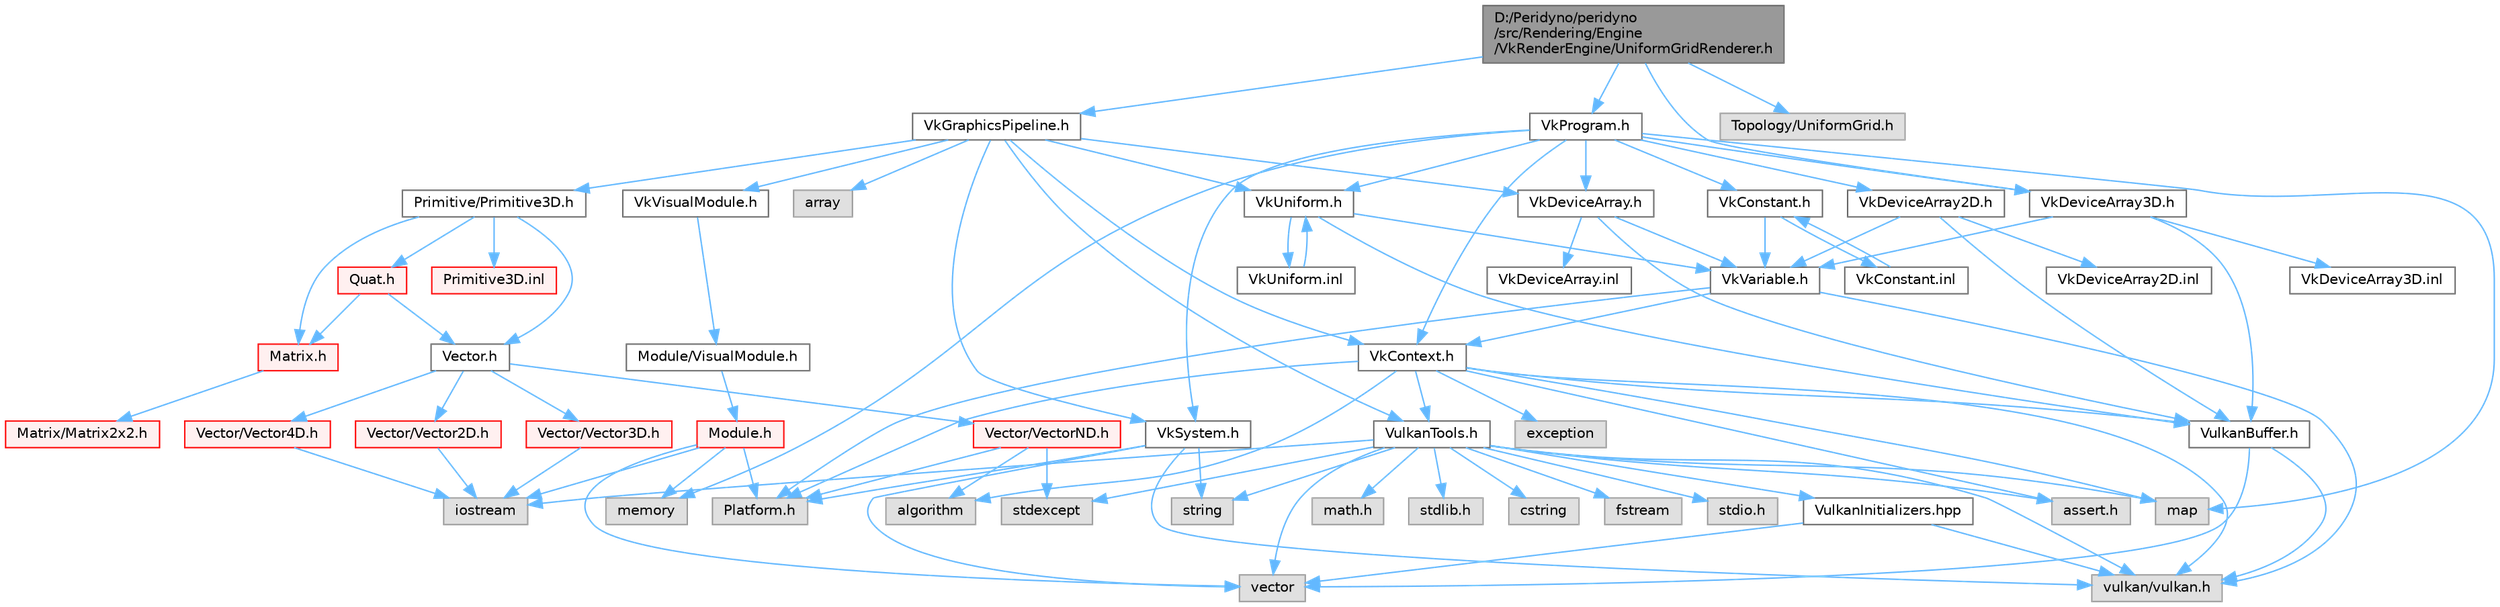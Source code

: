 digraph "D:/Peridyno/peridyno/src/Rendering/Engine/VkRenderEngine/UniformGridRenderer.h"
{
 // LATEX_PDF_SIZE
  bgcolor="transparent";
  edge [fontname=Helvetica,fontsize=10,labelfontname=Helvetica,labelfontsize=10];
  node [fontname=Helvetica,fontsize=10,shape=box,height=0.2,width=0.4];
  Node1 [id="Node000001",label="D:/Peridyno/peridyno\l/src/Rendering/Engine\l/VkRenderEngine/UniformGridRenderer.h",height=0.2,width=0.4,color="gray40", fillcolor="grey60", style="filled", fontcolor="black",tooltip=" "];
  Node1 -> Node2 [id="edge1_Node000001_Node000002",color="steelblue1",style="solid",tooltip=" "];
  Node2 [id="Node000002",label="VkGraphicsPipeline.h",height=0.2,width=0.4,color="grey40", fillcolor="white", style="filled",URL="$_vk_graphics_pipeline_8h.html",tooltip=" "];
  Node2 -> Node3 [id="edge2_Node000002_Node000003",color="steelblue1",style="solid",tooltip=" "];
  Node3 [id="Node000003",label="array",height=0.2,width=0.4,color="grey60", fillcolor="#E0E0E0", style="filled",tooltip=" "];
  Node2 -> Node4 [id="edge3_Node000002_Node000004",color="steelblue1",style="solid",tooltip=" "];
  Node4 [id="Node000004",label="VkSystem.h",height=0.2,width=0.4,color="grey40", fillcolor="white", style="filled",URL="$_vk_system_8h.html",tooltip=" "];
  Node4 -> Node5 [id="edge4_Node000004_Node000005",color="steelblue1",style="solid",tooltip=" "];
  Node5 [id="Node000005",label="Platform.h",height=0.2,width=0.4,color="grey60", fillcolor="#E0E0E0", style="filled",tooltip=" "];
  Node4 -> Node6 [id="edge5_Node000004_Node000006",color="steelblue1",style="solid",tooltip=" "];
  Node6 [id="Node000006",label="vulkan/vulkan.h",height=0.2,width=0.4,color="grey60", fillcolor="#E0E0E0", style="filled",tooltip=" "];
  Node4 -> Node7 [id="edge6_Node000004_Node000007",color="steelblue1",style="solid",tooltip=" "];
  Node7 [id="Node000007",label="vector",height=0.2,width=0.4,color="grey60", fillcolor="#E0E0E0", style="filled",tooltip=" "];
  Node4 -> Node8 [id="edge7_Node000004_Node000008",color="steelblue1",style="solid",tooltip=" "];
  Node8 [id="Node000008",label="string",height=0.2,width=0.4,color="grey60", fillcolor="#E0E0E0", style="filled",tooltip=" "];
  Node2 -> Node9 [id="edge8_Node000002_Node000009",color="steelblue1",style="solid",tooltip=" "];
  Node9 [id="Node000009",label="VulkanTools.h",height=0.2,width=0.4,color="grey40", fillcolor="white", style="filled",URL="$_vulkan_tools_8h.html",tooltip=" "];
  Node9 -> Node6 [id="edge9_Node000009_Node000006",color="steelblue1",style="solid",tooltip=" "];
  Node9 -> Node10 [id="edge10_Node000009_Node000010",color="steelblue1",style="solid",tooltip=" "];
  Node10 [id="Node000010",label="VulkanInitializers.hpp",height=0.2,width=0.4,color="grey40", fillcolor="white", style="filled",URL="$_vulkan_initializers_8hpp.html",tooltip=" "];
  Node10 -> Node7 [id="edge11_Node000010_Node000007",color="steelblue1",style="solid",tooltip=" "];
  Node10 -> Node6 [id="edge12_Node000010_Node000006",color="steelblue1",style="solid",tooltip=" "];
  Node9 -> Node11 [id="edge13_Node000009_Node000011",color="steelblue1",style="solid",tooltip=" "];
  Node11 [id="Node000011",label="math.h",height=0.2,width=0.4,color="grey60", fillcolor="#E0E0E0", style="filled",tooltip=" "];
  Node9 -> Node12 [id="edge14_Node000009_Node000012",color="steelblue1",style="solid",tooltip=" "];
  Node12 [id="Node000012",label="stdlib.h",height=0.2,width=0.4,color="grey60", fillcolor="#E0E0E0", style="filled",tooltip=" "];
  Node9 -> Node8 [id="edge15_Node000009_Node000008",color="steelblue1",style="solid",tooltip=" "];
  Node9 -> Node13 [id="edge16_Node000009_Node000013",color="steelblue1",style="solid",tooltip=" "];
  Node13 [id="Node000013",label="cstring",height=0.2,width=0.4,color="grey60", fillcolor="#E0E0E0", style="filled",tooltip=" "];
  Node9 -> Node14 [id="edge17_Node000009_Node000014",color="steelblue1",style="solid",tooltip=" "];
  Node14 [id="Node000014",label="fstream",height=0.2,width=0.4,color="grey60", fillcolor="#E0E0E0", style="filled",tooltip=" "];
  Node9 -> Node15 [id="edge18_Node000009_Node000015",color="steelblue1",style="solid",tooltip=" "];
  Node15 [id="Node000015",label="assert.h",height=0.2,width=0.4,color="grey60", fillcolor="#E0E0E0", style="filled",tooltip=" "];
  Node9 -> Node16 [id="edge19_Node000009_Node000016",color="steelblue1",style="solid",tooltip=" "];
  Node16 [id="Node000016",label="stdio.h",height=0.2,width=0.4,color="grey60", fillcolor="#E0E0E0", style="filled",tooltip=" "];
  Node9 -> Node7 [id="edge20_Node000009_Node000007",color="steelblue1",style="solid",tooltip=" "];
  Node9 -> Node17 [id="edge21_Node000009_Node000017",color="steelblue1",style="solid",tooltip=" "];
  Node17 [id="Node000017",label="map",height=0.2,width=0.4,color="grey60", fillcolor="#E0E0E0", style="filled",tooltip=" "];
  Node9 -> Node18 [id="edge22_Node000009_Node000018",color="steelblue1",style="solid",tooltip=" "];
  Node18 [id="Node000018",label="iostream",height=0.2,width=0.4,color="grey60", fillcolor="#E0E0E0", style="filled",tooltip=" "];
  Node9 -> Node19 [id="edge23_Node000009_Node000019",color="steelblue1",style="solid",tooltip=" "];
  Node19 [id="Node000019",label="stdexcept",height=0.2,width=0.4,color="grey60", fillcolor="#E0E0E0", style="filled",tooltip=" "];
  Node2 -> Node20 [id="edge24_Node000002_Node000020",color="steelblue1",style="solid",tooltip=" "];
  Node20 [id="Node000020",label="VkContext.h",height=0.2,width=0.4,color="grey40", fillcolor="white", style="filled",URL="$_vk_context_8h.html",tooltip=" "];
  Node20 -> Node5 [id="edge25_Node000020_Node000005",color="steelblue1",style="solid",tooltip=" "];
  Node20 -> Node21 [id="edge26_Node000020_Node000021",color="steelblue1",style="solid",tooltip=" "];
  Node21 [id="Node000021",label="VulkanBuffer.h",height=0.2,width=0.4,color="grey40", fillcolor="white", style="filled",URL="$_vulkan_buffer_8h.html",tooltip=" "];
  Node21 -> Node7 [id="edge27_Node000021_Node000007",color="steelblue1",style="solid",tooltip=" "];
  Node21 -> Node6 [id="edge28_Node000021_Node000006",color="steelblue1",style="solid",tooltip=" "];
  Node20 -> Node9 [id="edge29_Node000020_Node000009",color="steelblue1",style="solid",tooltip=" "];
  Node20 -> Node6 [id="edge30_Node000020_Node000006",color="steelblue1",style="solid",tooltip=" "];
  Node20 -> Node22 [id="edge31_Node000020_Node000022",color="steelblue1",style="solid",tooltip=" "];
  Node22 [id="Node000022",label="algorithm",height=0.2,width=0.4,color="grey60", fillcolor="#E0E0E0", style="filled",tooltip=" "];
  Node20 -> Node15 [id="edge32_Node000020_Node000015",color="steelblue1",style="solid",tooltip=" "];
  Node20 -> Node23 [id="edge33_Node000020_Node000023",color="steelblue1",style="solid",tooltip=" "];
  Node23 [id="Node000023",label="exception",height=0.2,width=0.4,color="grey60", fillcolor="#E0E0E0", style="filled",tooltip=" "];
  Node20 -> Node17 [id="edge34_Node000020_Node000017",color="steelblue1",style="solid",tooltip=" "];
  Node2 -> Node24 [id="edge35_Node000002_Node000024",color="steelblue1",style="solid",tooltip=" "];
  Node24 [id="Node000024",label="VkDeviceArray.h",height=0.2,width=0.4,color="grey40", fillcolor="white", style="filled",URL="$_vk_device_array_8h.html",tooltip=" "];
  Node24 -> Node25 [id="edge36_Node000024_Node000025",color="steelblue1",style="solid",tooltip=" "];
  Node25 [id="Node000025",label="VkVariable.h",height=0.2,width=0.4,color="grey40", fillcolor="white", style="filled",URL="$_vk_variable_8h.html",tooltip=" "];
  Node25 -> Node5 [id="edge37_Node000025_Node000005",color="steelblue1",style="solid",tooltip=" "];
  Node25 -> Node6 [id="edge38_Node000025_Node000006",color="steelblue1",style="solid",tooltip=" "];
  Node25 -> Node20 [id="edge39_Node000025_Node000020",color="steelblue1",style="solid",tooltip=" "];
  Node24 -> Node21 [id="edge40_Node000024_Node000021",color="steelblue1",style="solid",tooltip=" "];
  Node24 -> Node26 [id="edge41_Node000024_Node000026",color="steelblue1",style="solid",tooltip=" "];
  Node26 [id="Node000026",label="VkDeviceArray.inl",height=0.2,width=0.4,color="grey40", fillcolor="white", style="filled",URL="$_vk_device_array_8inl.html",tooltip=" "];
  Node2 -> Node27 [id="edge42_Node000002_Node000027",color="steelblue1",style="solid",tooltip=" "];
  Node27 [id="Node000027",label="VkUniform.h",height=0.2,width=0.4,color="grey40", fillcolor="white", style="filled",URL="$_vk_uniform_8h.html",tooltip=" "];
  Node27 -> Node25 [id="edge43_Node000027_Node000025",color="steelblue1",style="solid",tooltip=" "];
  Node27 -> Node21 [id="edge44_Node000027_Node000021",color="steelblue1",style="solid",tooltip=" "];
  Node27 -> Node28 [id="edge45_Node000027_Node000028",color="steelblue1",style="solid",tooltip=" "];
  Node28 [id="Node000028",label="VkUniform.inl",height=0.2,width=0.4,color="grey40", fillcolor="white", style="filled",URL="$_vk_uniform_8inl.html",tooltip=" "];
  Node28 -> Node27 [id="edge46_Node000028_Node000027",color="steelblue1",style="solid",tooltip=" "];
  Node2 -> Node29 [id="edge47_Node000002_Node000029",color="steelblue1",style="solid",tooltip=" "];
  Node29 [id="Node000029",label="VkVisualModule.h",height=0.2,width=0.4,color="grey40", fillcolor="white", style="filled",URL="$_vk_visual_module_8h.html",tooltip=" "];
  Node29 -> Node30 [id="edge48_Node000029_Node000030",color="steelblue1",style="solid",tooltip=" "];
  Node30 [id="Node000030",label="Module/VisualModule.h",height=0.2,width=0.4,color="grey40", fillcolor="white", style="filled",URL="$_visual_module_8h.html",tooltip=" "];
  Node30 -> Node31 [id="edge49_Node000030_Node000031",color="steelblue1",style="solid",tooltip=" "];
  Node31 [id="Node000031",label="Module.h",height=0.2,width=0.4,color="red", fillcolor="#FFF0F0", style="filled",URL="$_module_8h.html",tooltip=" "];
  Node31 -> Node5 [id="edge50_Node000031_Node000005",color="steelblue1",style="solid",tooltip=" "];
  Node31 -> Node32 [id="edge51_Node000031_Node000032",color="steelblue1",style="solid",tooltip=" "];
  Node32 [id="Node000032",label="memory",height=0.2,width=0.4,color="grey60", fillcolor="#E0E0E0", style="filled",tooltip=" "];
  Node31 -> Node7 [id="edge52_Node000031_Node000007",color="steelblue1",style="solid",tooltip=" "];
  Node31 -> Node18 [id="edge53_Node000031_Node000018",color="steelblue1",style="solid",tooltip=" "];
  Node2 -> Node106 [id="edge54_Node000002_Node000106",color="steelblue1",style="solid",tooltip=" "];
  Node106 [id="Node000106",label="Primitive/Primitive3D.h",height=0.2,width=0.4,color="grey40", fillcolor="white", style="filled",URL="$_primitive3_d_8h.html",tooltip=" "];
  Node106 -> Node51 [id="edge55_Node000106_Node000051",color="steelblue1",style="solid",tooltip=" "];
  Node51 [id="Node000051",label="Vector.h",height=0.2,width=0.4,color="grey40", fillcolor="white", style="filled",URL="$_vector_8h.html",tooltip=" "];
  Node51 -> Node52 [id="edge56_Node000051_Node000052",color="steelblue1",style="solid",tooltip=" "];
  Node52 [id="Node000052",label="Vector/Vector2D.h",height=0.2,width=0.4,color="red", fillcolor="#FFF0F0", style="filled",URL="$_vector2_d_8h.html",tooltip=" "];
  Node52 -> Node18 [id="edge57_Node000052_Node000018",color="steelblue1",style="solid",tooltip=" "];
  Node51 -> Node58 [id="edge58_Node000051_Node000058",color="steelblue1",style="solid",tooltip=" "];
  Node58 [id="Node000058",label="Vector/Vector3D.h",height=0.2,width=0.4,color="red", fillcolor="#FFF0F0", style="filled",URL="$_vector3_d_8h.html",tooltip=" "];
  Node58 -> Node18 [id="edge59_Node000058_Node000018",color="steelblue1",style="solid",tooltip=" "];
  Node51 -> Node61 [id="edge60_Node000051_Node000061",color="steelblue1",style="solid",tooltip=" "];
  Node61 [id="Node000061",label="Vector/Vector4D.h",height=0.2,width=0.4,color="red", fillcolor="#FFF0F0", style="filled",URL="$_vector4_d_8h.html",tooltip=" "];
  Node61 -> Node18 [id="edge61_Node000061_Node000018",color="steelblue1",style="solid",tooltip=" "];
  Node51 -> Node64 [id="edge62_Node000051_Node000064",color="steelblue1",style="solid",tooltip=" "];
  Node64 [id="Node000064",label="Vector/VectorND.h",height=0.2,width=0.4,color="red", fillcolor="#FFF0F0", style="filled",URL="$_vector_n_d_8h.html",tooltip=" "];
  Node64 -> Node19 [id="edge63_Node000064_Node000019",color="steelblue1",style="solid",tooltip=" "];
  Node64 -> Node22 [id="edge64_Node000064_Node000022",color="steelblue1",style="solid",tooltip=" "];
  Node64 -> Node5 [id="edge65_Node000064_Node000005",color="steelblue1",style="solid",tooltip=" "];
  Node106 -> Node68 [id="edge66_Node000106_Node000068",color="steelblue1",style="solid",tooltip=" "];
  Node68 [id="Node000068",label="Matrix.h",height=0.2,width=0.4,color="red", fillcolor="#FFF0F0", style="filled",URL="$_matrix_8h.html",tooltip=" "];
  Node68 -> Node69 [id="edge67_Node000068_Node000069",color="steelblue1",style="solid",tooltip=" "];
  Node69 [id="Node000069",label="Matrix/Matrix2x2.h",height=0.2,width=0.4,color="red", fillcolor="#FFF0F0", style="filled",URL="$_matrix2x2_8h.html",tooltip=" "];
  Node106 -> Node81 [id="edge68_Node000106_Node000081",color="steelblue1",style="solid",tooltip=" "];
  Node81 [id="Node000081",label="Quat.h",height=0.2,width=0.4,color="red", fillcolor="#FFF0F0", style="filled",URL="$_quat_8h.html",tooltip="Implementation of quaternion."];
  Node81 -> Node51 [id="edge69_Node000081_Node000051",color="steelblue1",style="solid",tooltip=" "];
  Node81 -> Node68 [id="edge70_Node000081_Node000068",color="steelblue1",style="solid",tooltip=" "];
  Node106 -> Node107 [id="edge71_Node000106_Node000107",color="steelblue1",style="solid",tooltip=" "];
  Node107 [id="Node000107",label="Primitive3D.inl",height=0.2,width=0.4,color="red", fillcolor="#FFF0F0", style="filled",URL="$_primitive3_d_8inl.html",tooltip=" "];
  Node1 -> Node110 [id="edge72_Node000001_Node000110",color="steelblue1",style="solid",tooltip=" "];
  Node110 [id="Node000110",label="VkProgram.h",height=0.2,width=0.4,color="grey40", fillcolor="white", style="filled",URL="$_vk_program_8h.html",tooltip=" "];
  Node110 -> Node4 [id="edge73_Node000110_Node000004",color="steelblue1",style="solid",tooltip=" "];
  Node110 -> Node20 [id="edge74_Node000110_Node000020",color="steelblue1",style="solid",tooltip=" "];
  Node110 -> Node24 [id="edge75_Node000110_Node000024",color="steelblue1",style="solid",tooltip=" "];
  Node110 -> Node111 [id="edge76_Node000110_Node000111",color="steelblue1",style="solid",tooltip=" "];
  Node111 [id="Node000111",label="VkDeviceArray2D.h",height=0.2,width=0.4,color="grey40", fillcolor="white", style="filled",URL="$_vk_device_array2_d_8h.html",tooltip=" "];
  Node111 -> Node25 [id="edge77_Node000111_Node000025",color="steelblue1",style="solid",tooltip=" "];
  Node111 -> Node21 [id="edge78_Node000111_Node000021",color="steelblue1",style="solid",tooltip=" "];
  Node111 -> Node112 [id="edge79_Node000111_Node000112",color="steelblue1",style="solid",tooltip=" "];
  Node112 [id="Node000112",label="VkDeviceArray2D.inl",height=0.2,width=0.4,color="grey40", fillcolor="white", style="filled",URL="$_vk_device_array2_d_8inl.html",tooltip=" "];
  Node110 -> Node113 [id="edge80_Node000110_Node000113",color="steelblue1",style="solid",tooltip=" "];
  Node113 [id="Node000113",label="VkDeviceArray3D.h",height=0.2,width=0.4,color="grey40", fillcolor="white", style="filled",URL="$_vk_device_array3_d_8h.html",tooltip=" "];
  Node113 -> Node25 [id="edge81_Node000113_Node000025",color="steelblue1",style="solid",tooltip=" "];
  Node113 -> Node21 [id="edge82_Node000113_Node000021",color="steelblue1",style="solid",tooltip=" "];
  Node113 -> Node114 [id="edge83_Node000113_Node000114",color="steelblue1",style="solid",tooltip=" "];
  Node114 [id="Node000114",label="VkDeviceArray3D.inl",height=0.2,width=0.4,color="grey40", fillcolor="white", style="filled",URL="$_vk_device_array3_d_8inl.html",tooltip=" "];
  Node110 -> Node27 [id="edge84_Node000110_Node000027",color="steelblue1",style="solid",tooltip=" "];
  Node110 -> Node115 [id="edge85_Node000110_Node000115",color="steelblue1",style="solid",tooltip=" "];
  Node115 [id="Node000115",label="VkConstant.h",height=0.2,width=0.4,color="grey40", fillcolor="white", style="filled",URL="$_vk_constant_8h.html",tooltip=" "];
  Node115 -> Node25 [id="edge86_Node000115_Node000025",color="steelblue1",style="solid",tooltip=" "];
  Node115 -> Node116 [id="edge87_Node000115_Node000116",color="steelblue1",style="solid",tooltip=" "];
  Node116 [id="Node000116",label="VkConstant.inl",height=0.2,width=0.4,color="grey40", fillcolor="white", style="filled",URL="$_vk_constant_8inl.html",tooltip=" "];
  Node116 -> Node115 [id="edge88_Node000116_Node000115",color="steelblue1",style="solid",tooltip=" "];
  Node110 -> Node32 [id="edge89_Node000110_Node000032",color="steelblue1",style="solid",tooltip=" "];
  Node110 -> Node17 [id="edge90_Node000110_Node000017",color="steelblue1",style="solid",tooltip=" "];
  Node1 -> Node113 [id="edge91_Node000001_Node000113",color="steelblue1",style="solid",tooltip=" "];
  Node1 -> Node117 [id="edge92_Node000001_Node000117",color="steelblue1",style="solid",tooltip=" "];
  Node117 [id="Node000117",label="Topology/UniformGrid.h",height=0.2,width=0.4,color="grey60", fillcolor="#E0E0E0", style="filled",tooltip=" "];
}
